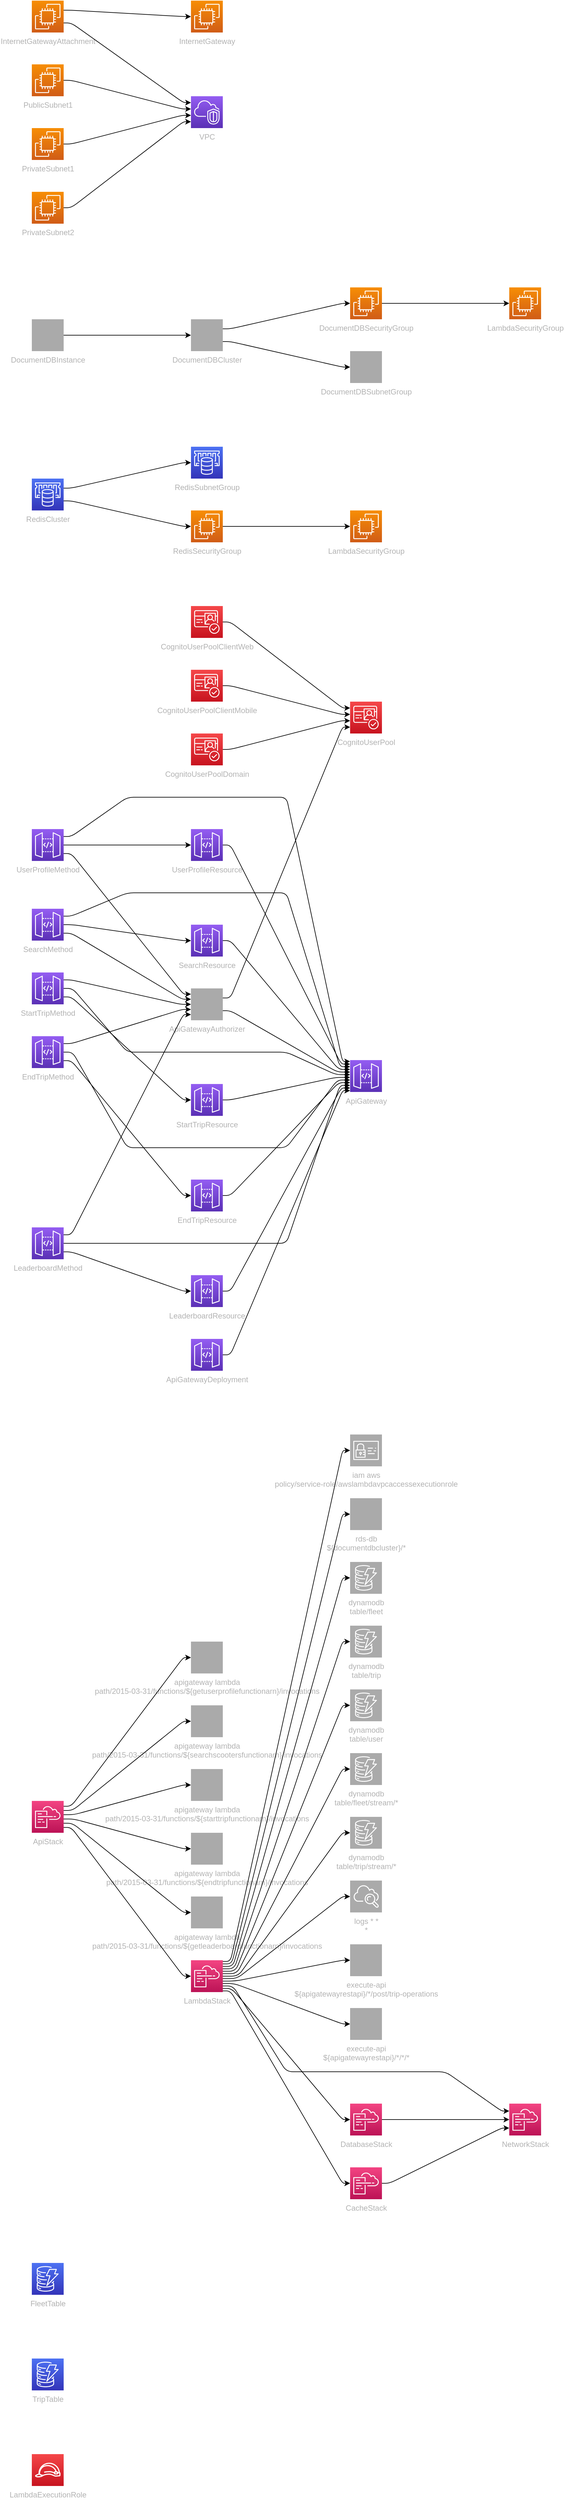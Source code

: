 <mxfile version="13.1.3" pages="2">
            <diagram id="diagramid" name="Diagram">
              <mxGraphModel><root><mxCell id="0"/><mxCell id="1" parent="0"/><mxCell id="2" value="VPC" style="outlineConnect=0;fontColor=#B3B3B3;gradientColor=#945DF2;gradientDirection=north;fillColor=#5A30B5;strokeColor=#ffffff;dashed=0;verticalLabelPosition=bottom;verticalAlign=top;align=center;html=1;fontSize=12;fontStyle=0;aspect=fixed;shape=mxgraph.aws4.resourceIcon;resIcon=mxgraph.aws4.vpc;" vertex="1" parent="1"><mxGeometry x="250" y="150" width="50" height="50" as="geometry"/></mxCell><mxCell id="3" value="InternetGateway" style="outlineConnect=0;fontColor=#B3B3B3;gradientColor=#F78E04;gradientDirection=north;fillColor=#D05C17;strokeColor=#ffffff;dashed=0;verticalLabelPosition=bottom;verticalAlign=top;align=center;html=1;fontSize=12;fontStyle=0;aspect=fixed;shape=mxgraph.aws4.resourceIcon;resIcon=mxgraph.aws4.ec2;" vertex="1" parent="1"><mxGeometry x="250" width="50" height="50" as="geometry"/></mxCell><mxCell id="4" value="InternetGatewayAttachment" style="outlineConnect=0;fontColor=#B3B3B3;gradientColor=#F78E04;gradientDirection=north;fillColor=#D05C17;strokeColor=#ffffff;dashed=0;verticalLabelPosition=bottom;verticalAlign=top;align=center;html=1;fontSize=12;fontStyle=0;aspect=fixed;shape=mxgraph.aws4.resourceIcon;resIcon=mxgraph.aws4.ec2;" vertex="1" parent="1"><mxGeometry width="50" height="50" as="geometry"/></mxCell><mxCell id="5" value="PublicSubnet1" style="outlineConnect=0;fontColor=#B3B3B3;gradientColor=#F78E04;gradientDirection=north;fillColor=#D05C17;strokeColor=#ffffff;dashed=0;verticalLabelPosition=bottom;verticalAlign=top;align=center;html=1;fontSize=12;fontStyle=0;aspect=fixed;shape=mxgraph.aws4.resourceIcon;resIcon=mxgraph.aws4.ec2;" vertex="1" parent="1"><mxGeometry y="100" width="50" height="50" as="geometry"/></mxCell><mxCell id="6" value="PrivateSubnet1" style="outlineConnect=0;fontColor=#B3B3B3;gradientColor=#F78E04;gradientDirection=north;fillColor=#D05C17;strokeColor=#ffffff;dashed=0;verticalLabelPosition=bottom;verticalAlign=top;align=center;html=1;fontSize=12;fontStyle=0;aspect=fixed;shape=mxgraph.aws4.resourceIcon;resIcon=mxgraph.aws4.ec2;" vertex="1" parent="1"><mxGeometry y="200" width="50" height="50" as="geometry"/></mxCell><mxCell id="7" value="PrivateSubnet2" style="outlineConnect=0;fontColor=#B3B3B3;gradientColor=#F78E04;gradientDirection=north;fillColor=#D05C17;strokeColor=#ffffff;dashed=0;verticalLabelPosition=bottom;verticalAlign=top;align=center;html=1;fontSize=12;fontStyle=0;aspect=fixed;shape=mxgraph.aws4.resourceIcon;resIcon=mxgraph.aws4.ec2;" vertex="1" parent="1"><mxGeometry y="300" width="50" height="50" as="geometry"/></mxCell><mxCell id="InternetGateway|InternetGatewayAttachment" value="" style="edgeStyle=orthogonalEdgeStyle;rounded=1;orthogonalLoop=1;jettySize=auto;html=1;labelBackgroundColor=none;fontColor=#EA6B66;noEdgeStyle=1;orthogonal=1;" edge="1" parent="1" source="4" target="3"><mxGeometry relative="1" as="geometry"><Array as="points"><mxPoint x="62" y="15"/><mxPoint x="238" y="25"/></Array></mxGeometry></mxCell><mxCell id="VPC|InternetGatewayAttachment" value="" style="edgeStyle=orthogonalEdgeStyle;rounded=1;orthogonalLoop=1;jettySize=auto;html=1;labelBackgroundColor=none;fontColor=#EA6B66;noEdgeStyle=1;orthogonal=1;" edge="1" parent="1" source="4" target="2"><mxGeometry relative="1" as="geometry"><Array as="points"><mxPoint x="62" y="35"/><mxPoint x="238" y="160"/></Array></mxGeometry></mxCell><mxCell id="VPC|PublicSubnet1" value="" style="edgeStyle=orthogonalEdgeStyle;rounded=1;orthogonalLoop=1;jettySize=auto;html=1;labelBackgroundColor=none;fontColor=#EA6B66;noEdgeStyle=1;orthogonal=1;" edge="1" parent="1" source="5" target="2"><mxGeometry relative="1" as="geometry"><Array as="points"><mxPoint x="62" y="125"/><mxPoint x="236" y="170"/></Array></mxGeometry></mxCell><mxCell id="VPC|PrivateSubnet1" value="" style="edgeStyle=orthogonalEdgeStyle;rounded=1;orthogonalLoop=1;jettySize=auto;html=1;labelBackgroundColor=none;fontColor=#EA6B66;noEdgeStyle=1;orthogonal=1;" edge="1" parent="1" source="6" target="2"><mxGeometry relative="1" as="geometry"><Array as="points"><mxPoint x="62" y="225"/><mxPoint x="236" y="180"/></Array></mxGeometry></mxCell><mxCell id="VPC|PrivateSubnet2" value="" style="edgeStyle=orthogonalEdgeStyle;rounded=1;orthogonalLoop=1;jettySize=auto;html=1;labelBackgroundColor=none;fontColor=#EA6B66;noEdgeStyle=1;orthogonal=1;" edge="1" parent="1" source="7" target="2"><mxGeometry relative="1" as="geometry"><Array as="points"><mxPoint x="62" y="325"/><mxPoint x="238" y="190"/></Array></mxGeometry></mxCell><mxCell id="8" value="NetworkStack" style="outlineConnect=0;fontColor=#B3B3B3;gradientColor=#F34482;gradientDirection=north;fillColor=#BC1356;strokeColor=#ffffff;dashed=0;verticalLabelPosition=bottom;verticalAlign=top;align=center;html=1;fontSize=12;fontStyle=0;aspect=fixed;shape=mxgraph.aws4.resourceIcon;resIcon=mxgraph.aws4.cloudformation;" vertex="1" parent="1"><mxGeometry x="750" y="3300" width="50" height="50" as="geometry"/></mxCell><mxCell id="9" value="FleetTable" style="outlineConnect=0;fontColor=#B3B3B3;gradientColor=#4D72F3;gradientDirection=north;fillColor=#3334B9;strokeColor=#ffffff;dashed=0;verticalLabelPosition=bottom;verticalAlign=top;align=center;html=1;fontSize=12;fontStyle=0;aspect=fixed;shape=mxgraph.aws4.resourceIcon;resIcon=mxgraph.aws4.dynamodb;" vertex="1" parent="1"><mxGeometry y="3550" width="50" height="50" as="geometry"/></mxCell><mxCell id="10" value="TripTable" style="outlineConnect=0;fontColor=#B3B3B3;gradientColor=#4D72F3;gradientDirection=north;fillColor=#3334B9;strokeColor=#ffffff;dashed=0;verticalLabelPosition=bottom;verticalAlign=top;align=center;html=1;fontSize=12;fontStyle=0;aspect=fixed;shape=mxgraph.aws4.resourceIcon;resIcon=mxgraph.aws4.dynamodb;" vertex="1" parent="1"><mxGeometry y="3700" width="50" height="50" as="geometry"/></mxCell><mxCell id="11" value="DocumentDBCluster" style="outlineConnect=0;fontColor=#B3B3B3;gradientColor=#aaaaaa;gradientDirection=north;fillColor=#aaaaaa;strokeColor=#ffffff;dashed=0;verticalLabelPosition=bottom;verticalAlign=top;align=center;html=1;fontSize=12;fontStyle=0;aspect=fixed;shape=mxgraph.aws4.resourceIcon;resIcon=mxgraph.aws4.docdb;" vertex="1" parent="1"><mxGeometry x="250" y="500" width="50" height="50" as="geometry"/></mxCell><mxCell id="12" value="DocumentDBInstance" style="outlineConnect=0;fontColor=#B3B3B3;gradientColor=#aaaaaa;gradientDirection=north;fillColor=#aaaaaa;strokeColor=#ffffff;dashed=0;verticalLabelPosition=bottom;verticalAlign=top;align=center;html=1;fontSize=12;fontStyle=0;aspect=fixed;shape=mxgraph.aws4.resourceIcon;resIcon=mxgraph.aws4.docdb;" vertex="1" parent="1"><mxGeometry y="500" width="50" height="50" as="geometry"/></mxCell><mxCell id="13" value="DocumentDBSubnetGroup" style="outlineConnect=0;fontColor=#B3B3B3;gradientColor=#aaaaaa;gradientDirection=north;fillColor=#aaaaaa;strokeColor=#ffffff;dashed=0;verticalLabelPosition=bottom;verticalAlign=top;align=center;html=1;fontSize=12;fontStyle=0;aspect=fixed;shape=mxgraph.aws4.resourceIcon;resIcon=mxgraph.aws4.docdb;" vertex="1" parent="1"><mxGeometry x="500" y="550" width="50" height="50" as="geometry"/></mxCell><mxCell id="14" value="DocumentDBSecurityGroup" style="outlineConnect=0;fontColor=#B3B3B3;gradientColor=#F78E04;gradientDirection=north;fillColor=#D05C17;strokeColor=#ffffff;dashed=0;verticalLabelPosition=bottom;verticalAlign=top;align=center;html=1;fontSize=12;fontStyle=0;aspect=fixed;shape=mxgraph.aws4.resourceIcon;resIcon=mxgraph.aws4.ec2;" vertex="1" parent="1"><mxGeometry x="500" y="450" width="50" height="50" as="geometry"/></mxCell><mxCell id="15" value="LambdaSecurityGroup" style="outlineConnect=0;fontColor=#B3B3B3;gradientColor=#F78E04;gradientDirection=north;fillColor=#D05C17;strokeColor=#ffffff;dashed=0;verticalLabelPosition=bottom;verticalAlign=top;align=center;html=1;fontSize=12;fontStyle=0;aspect=fixed;shape=mxgraph.aws4.resourceIcon;resIcon=mxgraph.aws4.ec2;" vertex="1" parent="1"><mxGeometry x="750" y="450" width="50" height="50" as="geometry"/></mxCell><mxCell id="DocumentDBSecurityGroup|DocumentDBCluster" value="" style="edgeStyle=orthogonalEdgeStyle;rounded=1;orthogonalLoop=1;jettySize=auto;html=1;labelBackgroundColor=none;fontColor=#EA6B66;noEdgeStyle=1;orthogonal=1;" edge="1" parent="1" source="11" target="14"><mxGeometry relative="1" as="geometry"><Array as="points"><mxPoint x="312" y="515"/><mxPoint x="488" y="475"/></Array></mxGeometry></mxCell><mxCell id="DocumentDBSubnetGroup|DocumentDBCluster" value="" style="edgeStyle=orthogonalEdgeStyle;rounded=1;orthogonalLoop=1;jettySize=auto;html=1;labelBackgroundColor=none;fontColor=#EA6B66;noEdgeStyle=1;orthogonal=1;" edge="1" parent="1" source="11" target="13"><mxGeometry relative="1" as="geometry"><Array as="points"><mxPoint x="312" y="535"/><mxPoint x="488" y="575"/></Array></mxGeometry></mxCell><mxCell id="DocumentDBCluster|DocumentDBInstance" value="" style="edgeStyle=orthogonalEdgeStyle;rounded=1;orthogonalLoop=1;jettySize=auto;html=1;labelBackgroundColor=none;fontColor=#EA6B66;noEdgeStyle=1;orthogonal=1;" edge="1" parent="1" source="12" target="11"><mxGeometry relative="1" as="geometry"><Array as="points"><mxPoint x="62" y="525"/><mxPoint x="238" y="525"/></Array></mxGeometry></mxCell><mxCell id="LambdaSecurityGroup|DocumentDBSecurityGroup" value="" style="edgeStyle=orthogonalEdgeStyle;rounded=1;orthogonalLoop=1;jettySize=auto;html=1;labelBackgroundColor=none;fontColor=#EA6B66;noEdgeStyle=1;orthogonal=1;" edge="1" parent="1" source="14" target="15"><mxGeometry relative="1" as="geometry"><Array as="points"><mxPoint x="562" y="475"/><mxPoint x="738" y="475"/></Array></mxGeometry></mxCell><mxCell id="16" value="DatabaseStack" style="outlineConnect=0;fontColor=#B3B3B3;gradientColor=#F34482;gradientDirection=north;fillColor=#BC1356;strokeColor=#ffffff;dashed=0;verticalLabelPosition=bottom;verticalAlign=top;align=center;html=1;fontSize=12;fontStyle=0;aspect=fixed;shape=mxgraph.aws4.resourceIcon;resIcon=mxgraph.aws4.cloudformation;" vertex="1" parent="1"><mxGeometry x="500" y="3300" width="50" height="50" as="geometry"/></mxCell><mxCell id="17" value="RedisSubnetGroup" style="outlineConnect=0;fontColor=#B3B3B3;gradientColor=#4D72F3;gradientDirection=north;fillColor=#3334B9;strokeColor=#ffffff;dashed=0;verticalLabelPosition=bottom;verticalAlign=top;align=center;html=1;fontSize=12;fontStyle=0;aspect=fixed;shape=mxgraph.aws4.resourceIcon;resIcon=mxgraph.aws4.elasticache;" vertex="1" parent="1"><mxGeometry x="250" y="700" width="50" height="50" as="geometry"/></mxCell><mxCell id="18" value="RedisSecurityGroup" style="outlineConnect=0;fontColor=#B3B3B3;gradientColor=#F78E04;gradientDirection=north;fillColor=#D05C17;strokeColor=#ffffff;dashed=0;verticalLabelPosition=bottom;verticalAlign=top;align=center;html=1;fontSize=12;fontStyle=0;aspect=fixed;shape=mxgraph.aws4.resourceIcon;resIcon=mxgraph.aws4.ec2;" vertex="1" parent="1"><mxGeometry x="250" y="800" width="50" height="50" as="geometry"/></mxCell><mxCell id="19" value="RedisCluster" style="outlineConnect=0;fontColor=#B3B3B3;gradientColor=#4D72F3;gradientDirection=north;fillColor=#3334B9;strokeColor=#ffffff;dashed=0;verticalLabelPosition=bottom;verticalAlign=top;align=center;html=1;fontSize=12;fontStyle=0;aspect=fixed;shape=mxgraph.aws4.resourceIcon;resIcon=mxgraph.aws4.elasticache;" vertex="1" parent="1"><mxGeometry y="750" width="50" height="50" as="geometry"/></mxCell><mxCell id="20" value="LambdaSecurityGroup" style="outlineConnect=0;fontColor=#B3B3B3;gradientColor=#F78E04;gradientDirection=north;fillColor=#D05C17;strokeColor=#ffffff;dashed=0;verticalLabelPosition=bottom;verticalAlign=top;align=center;html=1;fontSize=12;fontStyle=0;aspect=fixed;shape=mxgraph.aws4.resourceIcon;resIcon=mxgraph.aws4.ec2;" vertex="1" parent="1"><mxGeometry x="500" y="800" width="50" height="50" as="geometry"/></mxCell><mxCell id="LambdaSecurityGroup|RedisSecurityGroup" value="" style="edgeStyle=orthogonalEdgeStyle;rounded=1;orthogonalLoop=1;jettySize=auto;html=1;labelBackgroundColor=none;fontColor=#EA6B66;noEdgeStyle=1;orthogonal=1;" edge="1" parent="1" source="18" target="20"><mxGeometry relative="1" as="geometry"><Array as="points"><mxPoint x="312" y="825"/><mxPoint x="488" y="825"/></Array></mxGeometry></mxCell><mxCell id="RedisSubnetGroup|RedisCluster" value="" style="edgeStyle=orthogonalEdgeStyle;rounded=1;orthogonalLoop=1;jettySize=auto;html=1;labelBackgroundColor=none;fontColor=#EA6B66;noEdgeStyle=1;orthogonal=1;" edge="1" parent="1" source="19" target="17"><mxGeometry relative="1" as="geometry"><Array as="points"><mxPoint x="62" y="765"/><mxPoint x="238" y="725"/></Array></mxGeometry></mxCell><mxCell id="RedisSecurityGroup|RedisCluster" value="" style="edgeStyle=orthogonalEdgeStyle;rounded=1;orthogonalLoop=1;jettySize=auto;html=1;labelBackgroundColor=none;fontColor=#EA6B66;noEdgeStyle=1;orthogonal=1;" edge="1" parent="1" source="19" target="18"><mxGeometry relative="1" as="geometry"><Array as="points"><mxPoint x="62" y="785"/><mxPoint x="238" y="825"/></Array></mxGeometry></mxCell><mxCell id="21" value="CacheStack" style="outlineConnect=0;fontColor=#B3B3B3;gradientColor=#F34482;gradientDirection=north;fillColor=#BC1356;strokeColor=#ffffff;dashed=0;verticalLabelPosition=bottom;verticalAlign=top;align=center;html=1;fontSize=12;fontStyle=0;aspect=fixed;shape=mxgraph.aws4.resourceIcon;resIcon=mxgraph.aws4.cloudformation;" vertex="1" parent="1"><mxGeometry x="500" y="3400" width="50" height="50" as="geometry"/></mxCell><mxCell id="22" value="LambdaExecutionRole" style="outlineConnect=0;fontColor=#B3B3B3;gradientColor=#F54749;gradientDirection=north;fillColor=#C7131F;strokeColor=#ffffff;dashed=0;verticalLabelPosition=bottom;verticalAlign=top;align=center;html=1;fontSize=12;fontStyle=0;aspect=fixed;shape=mxgraph.aws4.resourceIcon;resIcon=mxgraph.aws4.role;" vertex="1" parent="1"><mxGeometry y="3850" width="50" height="50" as="geometry"/></mxCell><mxCell id="23" value="LambdaStack" style="outlineConnect=0;fontColor=#B3B3B3;gradientColor=#F34482;gradientDirection=north;fillColor=#BC1356;strokeColor=#ffffff;dashed=0;verticalLabelPosition=bottom;verticalAlign=top;align=center;html=1;fontSize=12;fontStyle=0;aspect=fixed;shape=mxgraph.aws4.resourceIcon;resIcon=mxgraph.aws4.cloudformation;" vertex="1" parent="1"><mxGeometry x="250" y="3075" width="50" height="50" as="geometry"/></mxCell><mxCell id="24" value="CognitoUserPool" style="outlineConnect=0;fontColor=#B3B3B3;gradientColor=#F54749;gradientDirection=north;fillColor=#C7131F;strokeColor=#ffffff;dashed=0;verticalLabelPosition=bottom;verticalAlign=top;align=center;html=1;fontSize=12;fontStyle=0;aspect=fixed;shape=mxgraph.aws4.resourceIcon;resIcon=mxgraph.aws4.cognito;" vertex="1" parent="1"><mxGeometry x="500" y="1100" width="50" height="50" as="geometry"/></mxCell><mxCell id="25" value="CognitoUserPoolClientWeb" style="outlineConnect=0;fontColor=#B3B3B3;gradientColor=#F54749;gradientDirection=north;fillColor=#C7131F;strokeColor=#ffffff;dashed=0;verticalLabelPosition=bottom;verticalAlign=top;align=center;html=1;fontSize=12;fontStyle=0;aspect=fixed;shape=mxgraph.aws4.resourceIcon;resIcon=mxgraph.aws4.cognito;" vertex="1" parent="1"><mxGeometry x="250" y="950" width="50" height="50" as="geometry"/></mxCell><mxCell id="26" value="CognitoUserPoolClientMobile" style="outlineConnect=0;fontColor=#B3B3B3;gradientColor=#F54749;gradientDirection=north;fillColor=#C7131F;strokeColor=#ffffff;dashed=0;verticalLabelPosition=bottom;verticalAlign=top;align=center;html=1;fontSize=12;fontStyle=0;aspect=fixed;shape=mxgraph.aws4.resourceIcon;resIcon=mxgraph.aws4.cognito;" vertex="1" parent="1"><mxGeometry x="250" y="1050" width="50" height="50" as="geometry"/></mxCell><mxCell id="27" value="CognitoUserPoolDomain" style="outlineConnect=0;fontColor=#B3B3B3;gradientColor=#F54749;gradientDirection=north;fillColor=#C7131F;strokeColor=#ffffff;dashed=0;verticalLabelPosition=bottom;verticalAlign=top;align=center;html=1;fontSize=12;fontStyle=0;aspect=fixed;shape=mxgraph.aws4.resourceIcon;resIcon=mxgraph.aws4.cognito;" vertex="1" parent="1"><mxGeometry x="250" y="1150" width="50" height="50" as="geometry"/></mxCell><mxCell id="28" value="ApiGateway" style="outlineConnect=0;fontColor=#B3B3B3;gradientColor=#945DF2;gradientDirection=north;fillColor=#5A30B5;strokeColor=#ffffff;dashed=0;verticalLabelPosition=bottom;verticalAlign=top;align=center;html=1;fontSize=12;fontStyle=0;aspect=fixed;shape=mxgraph.aws4.resourceIcon;resIcon=mxgraph.aws4.api_gateway;" vertex="1" parent="1"><mxGeometry x="500" y="1662.5" width="50" height="50" as="geometry"/></mxCell><mxCell id="29" value="ApiGatewayAuthorizer" style="outlineConnect=0;fontColor=#B3B3B3;gradientColor=#aaaaaa;gradientDirection=north;fillColor=#aaaaaa;strokeColor=#ffffff;dashed=0;verticalLabelPosition=bottom;verticalAlign=top;align=center;html=1;fontSize=12;fontStyle=0;aspect=fixed;shape=mxgraph.aws4.resourceIcon;resIcon=mxgraph.aws4.apigateway;" vertex="1" parent="1"><mxGeometry x="250" y="1550" width="50" height="50" as="geometry"/></mxCell><mxCell id="30" value="UserProfileResource" style="outlineConnect=0;fontColor=#B3B3B3;gradientColor=#945DF2;gradientDirection=north;fillColor=#5A30B5;strokeColor=#ffffff;dashed=0;verticalLabelPosition=bottom;verticalAlign=top;align=center;html=1;fontSize=12;fontStyle=0;aspect=fixed;shape=mxgraph.aws4.resourceIcon;resIcon=mxgraph.aws4.api_gateway;" vertex="1" parent="1"><mxGeometry x="250" y="1300" width="50" height="50" as="geometry"/></mxCell><mxCell id="31" value="UserProfileMethod" style="outlineConnect=0;fontColor=#B3B3B3;gradientColor=#945DF2;gradientDirection=north;fillColor=#5A30B5;strokeColor=#ffffff;dashed=0;verticalLabelPosition=bottom;verticalAlign=top;align=center;html=1;fontSize=12;fontStyle=0;aspect=fixed;shape=mxgraph.aws4.resourceIcon;resIcon=mxgraph.aws4.api_gateway;" vertex="1" parent="1"><mxGeometry y="1300" width="50" height="50" as="geometry"/></mxCell><mxCell id="32" value="SearchResource" style="outlineConnect=0;fontColor=#B3B3B3;gradientColor=#945DF2;gradientDirection=north;fillColor=#5A30B5;strokeColor=#ffffff;dashed=0;verticalLabelPosition=bottom;verticalAlign=top;align=center;html=1;fontSize=12;fontStyle=0;aspect=fixed;shape=mxgraph.aws4.resourceIcon;resIcon=mxgraph.aws4.api_gateway;" vertex="1" parent="1"><mxGeometry x="250" y="1450" width="50" height="50" as="geometry"/></mxCell><mxCell id="33" value="SearchMethod" style="outlineConnect=0;fontColor=#B3B3B3;gradientColor=#945DF2;gradientDirection=north;fillColor=#5A30B5;strokeColor=#ffffff;dashed=0;verticalLabelPosition=bottom;verticalAlign=top;align=center;html=1;fontSize=12;fontStyle=0;aspect=fixed;shape=mxgraph.aws4.resourceIcon;resIcon=mxgraph.aws4.api_gateway;" vertex="1" parent="1"><mxGeometry y="1425" width="50" height="50" as="geometry"/></mxCell><mxCell id="34" value="StartTripResource" style="outlineConnect=0;fontColor=#B3B3B3;gradientColor=#945DF2;gradientDirection=north;fillColor=#5A30B5;strokeColor=#ffffff;dashed=0;verticalLabelPosition=bottom;verticalAlign=top;align=center;html=1;fontSize=12;fontStyle=0;aspect=fixed;shape=mxgraph.aws4.resourceIcon;resIcon=mxgraph.aws4.api_gateway;" vertex="1" parent="1"><mxGeometry x="250" y="1700" width="50" height="50" as="geometry"/></mxCell><mxCell id="35" value="StartTripMethod" style="outlineConnect=0;fontColor=#B3B3B3;gradientColor=#945DF2;gradientDirection=north;fillColor=#5A30B5;strokeColor=#ffffff;dashed=0;verticalLabelPosition=bottom;verticalAlign=top;align=center;html=1;fontSize=12;fontStyle=0;aspect=fixed;shape=mxgraph.aws4.resourceIcon;resIcon=mxgraph.aws4.api_gateway;" vertex="1" parent="1"><mxGeometry y="1525" width="50" height="50" as="geometry"/></mxCell><mxCell id="36" value="EndTripResource" style="outlineConnect=0;fontColor=#B3B3B3;gradientColor=#945DF2;gradientDirection=north;fillColor=#5A30B5;strokeColor=#ffffff;dashed=0;verticalLabelPosition=bottom;verticalAlign=top;align=center;html=1;fontSize=12;fontStyle=0;aspect=fixed;shape=mxgraph.aws4.resourceIcon;resIcon=mxgraph.aws4.api_gateway;" vertex="1" parent="1"><mxGeometry x="250" y="1850" width="50" height="50" as="geometry"/></mxCell><mxCell id="37" value="EndTripMethod" style="outlineConnect=0;fontColor=#B3B3B3;gradientColor=#945DF2;gradientDirection=north;fillColor=#5A30B5;strokeColor=#ffffff;dashed=0;verticalLabelPosition=bottom;verticalAlign=top;align=center;html=1;fontSize=12;fontStyle=0;aspect=fixed;shape=mxgraph.aws4.resourceIcon;resIcon=mxgraph.aws4.api_gateway;" vertex="1" parent="1"><mxGeometry y="1625" width="50" height="50" as="geometry"/></mxCell><mxCell id="38" value="LeaderboardResource" style="outlineConnect=0;fontColor=#B3B3B3;gradientColor=#945DF2;gradientDirection=north;fillColor=#5A30B5;strokeColor=#ffffff;dashed=0;verticalLabelPosition=bottom;verticalAlign=top;align=center;html=1;fontSize=12;fontStyle=0;aspect=fixed;shape=mxgraph.aws4.resourceIcon;resIcon=mxgraph.aws4.api_gateway;" vertex="1" parent="1"><mxGeometry x="250" y="2000" width="50" height="50" as="geometry"/></mxCell><mxCell id="39" value="LeaderboardMethod" style="outlineConnect=0;fontColor=#B3B3B3;gradientColor=#945DF2;gradientDirection=north;fillColor=#5A30B5;strokeColor=#ffffff;dashed=0;verticalLabelPosition=bottom;verticalAlign=top;align=center;html=1;fontSize=12;fontStyle=0;aspect=fixed;shape=mxgraph.aws4.resourceIcon;resIcon=mxgraph.aws4.api_gateway;" vertex="1" parent="1"><mxGeometry y="1925" width="50" height="50" as="geometry"/></mxCell><mxCell id="40" value="ApiGatewayDeployment" style="outlineConnect=0;fontColor=#B3B3B3;gradientColor=#945DF2;gradientDirection=north;fillColor=#5A30B5;strokeColor=#ffffff;dashed=0;verticalLabelPosition=bottom;verticalAlign=top;align=center;html=1;fontSize=12;fontStyle=0;aspect=fixed;shape=mxgraph.aws4.resourceIcon;resIcon=mxgraph.aws4.api_gateway;" vertex="1" parent="1"><mxGeometry x="250" y="2100" width="50" height="50" as="geometry"/></mxCell><mxCell id="CognitoUserPool|CognitoUserPoolClientWeb" value="" style="edgeStyle=orthogonalEdgeStyle;rounded=1;orthogonalLoop=1;jettySize=auto;html=1;labelBackgroundColor=none;fontColor=#EA6B66;noEdgeStyle=1;orthogonal=1;" edge="1" parent="1" source="25" target="24"><mxGeometry relative="1" as="geometry"><Array as="points"><mxPoint x="312" y="975"/><mxPoint x="488" y="1110"/></Array></mxGeometry></mxCell><mxCell id="CognitoUserPool|CognitoUserPoolClientMobile" value="" style="edgeStyle=orthogonalEdgeStyle;rounded=1;orthogonalLoop=1;jettySize=auto;html=1;labelBackgroundColor=none;fontColor=#EA6B66;noEdgeStyle=1;orthogonal=1;" edge="1" parent="1" source="26" target="24"><mxGeometry relative="1" as="geometry"><Array as="points"><mxPoint x="312" y="1075"/><mxPoint x="486" y="1120"/></Array></mxGeometry></mxCell><mxCell id="CognitoUserPool|CognitoUserPoolDomain" value="" style="edgeStyle=orthogonalEdgeStyle;rounded=1;orthogonalLoop=1;jettySize=auto;html=1;labelBackgroundColor=none;fontColor=#EA6B66;noEdgeStyle=1;orthogonal=1;" edge="1" parent="1" source="27" target="24"><mxGeometry relative="1" as="geometry"><Array as="points"><mxPoint x="312" y="1175"/><mxPoint x="486" y="1130"/></Array></mxGeometry></mxCell><mxCell id="ApiGateway|ApiGatewayAuthorizer" value="" style="edgeStyle=orthogonalEdgeStyle;rounded=1;orthogonalLoop=1;jettySize=auto;html=1;labelBackgroundColor=none;fontColor=#EA6B66;noEdgeStyle=1;orthogonal=1;" edge="1" parent="1" source="29" target="28"><mxGeometry relative="1" as="geometry"><Array as="points"><mxPoint x="312" y="1585"/><mxPoint x="480" y="1681.25"/></Array></mxGeometry></mxCell><mxCell id="CognitoUserPool|ApiGatewayAuthorizer" value="" style="edgeStyle=orthogonalEdgeStyle;rounded=1;orthogonalLoop=1;jettySize=auto;html=1;labelBackgroundColor=none;fontColor=#EA6B66;noEdgeStyle=1;orthogonal=1;" edge="1" parent="1" source="29" target="24"><mxGeometry relative="1" as="geometry"><Array as="points"><mxPoint x="312" y="1565"/><mxPoint x="488" y="1140"/></Array></mxGeometry></mxCell><mxCell id="ApiGateway|UserProfileResource" value="" style="edgeStyle=orthogonalEdgeStyle;rounded=1;orthogonalLoop=1;jettySize=auto;html=1;labelBackgroundColor=none;fontColor=#EA6B66;noEdgeStyle=1;orthogonal=1;" edge="1" parent="1" source="30" target="28"><mxGeometry relative="1" as="geometry"><Array as="points"><mxPoint x="312" y="1325"/><mxPoint x="486" y="1668.75"/></Array></mxGeometry></mxCell><mxCell id="ApiGateway|UserProfileMethod" value="" style="edgeStyle=orthogonalEdgeStyle;rounded=1;orthogonalLoop=1;jettySize=auto;html=1;labelBackgroundColor=none;fontColor=#EA6B66;noEdgeStyle=1;orthogonal=1;" edge="1" parent="1" source="31" target="28"><mxGeometry relative="1" as="geometry"><Array as="points"><mxPoint x="62" y="1311.667"/><mxPoint x="150" y="1250"/><mxPoint x="400" y="1250"/><mxPoint x="488" y="1664.583"/></Array></mxGeometry></mxCell><mxCell id="UserProfileResource|UserProfileMethod" value="" style="edgeStyle=orthogonalEdgeStyle;rounded=1;orthogonalLoop=1;jettySize=auto;html=1;labelBackgroundColor=none;fontColor=#EA6B66;noEdgeStyle=1;orthogonal=1;" edge="1" parent="1" source="31" target="30"><mxGeometry relative="1" as="geometry"><Array as="points"><mxPoint x="64" y="1325"/><mxPoint x="238" y="1325"/></Array></mxGeometry></mxCell><mxCell id="ApiGatewayAuthorizer|UserProfileMethod" value="" style="edgeStyle=orthogonalEdgeStyle;rounded=1;orthogonalLoop=1;jettySize=auto;html=1;labelBackgroundColor=none;fontColor=#EA6B66;noEdgeStyle=1;orthogonal=1;" edge="1" parent="1" source="31" target="29"><mxGeometry relative="1" as="geometry"><Array as="points"><mxPoint x="62" y="1338.333"/><mxPoint x="238" y="1559"/></Array></mxGeometry></mxCell><mxCell id="ApiGateway|SearchResource" value="" style="edgeStyle=orthogonalEdgeStyle;rounded=1;orthogonalLoop=1;jettySize=auto;html=1;labelBackgroundColor=none;fontColor=#EA6B66;noEdgeStyle=1;orthogonal=1;" edge="1" parent="1" source="32" target="28"><mxGeometry relative="1" as="geometry"><Array as="points"><mxPoint x="312" y="1475"/><mxPoint x="482" y="1677.083"/></Array></mxGeometry></mxCell><mxCell id="ApiGateway|SearchMethod" value="" style="edgeStyle=orthogonalEdgeStyle;rounded=1;orthogonalLoop=1;jettySize=auto;html=1;labelBackgroundColor=none;fontColor=#EA6B66;noEdgeStyle=1;orthogonal=1;" edge="1" parent="1" source="33" target="28"><mxGeometry relative="1" as="geometry"><Array as="points"><mxPoint x="62" y="1436.667"/><mxPoint x="150" y="1400"/><mxPoint x="400" y="1400"/><mxPoint x="484" y="1672.917"/></Array></mxGeometry></mxCell><mxCell id="SearchResource|SearchMethod" value="" style="edgeStyle=orthogonalEdgeStyle;rounded=1;orthogonalLoop=1;jettySize=auto;html=1;labelBackgroundColor=none;fontColor=#EA6B66;noEdgeStyle=1;orthogonal=1;" edge="1" parent="1" source="33" target="32"><mxGeometry relative="1" as="geometry"><Array as="points"><mxPoint x="64" y="1450"/><mxPoint x="238" y="1475"/></Array></mxGeometry></mxCell><mxCell id="ApiGatewayAuthorizer|SearchMethod" value="" style="edgeStyle=orthogonalEdgeStyle;rounded=1;orthogonalLoop=1;jettySize=auto;html=1;labelBackgroundColor=none;fontColor=#EA6B66;noEdgeStyle=1;orthogonal=1;" edge="1" parent="1" source="33" target="29"><mxGeometry relative="1" as="geometry"><Array as="points"><mxPoint x="62" y="1463.333"/><mxPoint x="236" y="1567"/></Array></mxGeometry></mxCell><mxCell id="ApiGateway|StartTripResource" value="" style="edgeStyle=orthogonalEdgeStyle;rounded=1;orthogonalLoop=1;jettySize=auto;html=1;labelBackgroundColor=none;fontColor=#EA6B66;noEdgeStyle=1;orthogonal=1;" edge="1" parent="1" source="34" target="28"><mxGeometry relative="1" as="geometry"><Array as="points"><mxPoint x="312" y="1725"/><mxPoint x="478" y="1689.583"/></Array></mxGeometry></mxCell><mxCell id="ApiGateway|StartTripMethod" value="" style="edgeStyle=orthogonalEdgeStyle;rounded=1;orthogonalLoop=1;jettySize=auto;html=1;labelBackgroundColor=none;fontColor=#EA6B66;noEdgeStyle=1;orthogonal=1;" edge="1" parent="1" source="35" target="28"><mxGeometry relative="1" as="geometry"><Array as="points"><mxPoint x="64" y="1550"/><mxPoint x="150" y="1650"/><mxPoint x="400" y="1650"/><mxPoint x="478" y="1685.417"/></Array></mxGeometry></mxCell><mxCell id="StartTripResource|StartTripMethod" value="" style="edgeStyle=orthogonalEdgeStyle;rounded=1;orthogonalLoop=1;jettySize=auto;html=1;labelBackgroundColor=none;fontColor=#EA6B66;noEdgeStyle=1;orthogonal=1;" edge="1" parent="1" source="35" target="34"><mxGeometry relative="1" as="geometry"><Array as="points"><mxPoint x="62" y="1563.333"/><mxPoint x="238" y="1725"/></Array></mxGeometry></mxCell><mxCell id="ApiGatewayAuthorizer|StartTripMethod" value="" style="edgeStyle=orthogonalEdgeStyle;rounded=1;orthogonalLoop=1;jettySize=auto;html=1;labelBackgroundColor=none;fontColor=#EA6B66;noEdgeStyle=1;orthogonal=1;" edge="1" parent="1" source="35" target="29"><mxGeometry relative="1" as="geometry"><Array as="points"><mxPoint x="62" y="1536.667"/><mxPoint x="234" y="1575"/></Array></mxGeometry></mxCell><mxCell id="ApiGateway|EndTripResource" value="" style="edgeStyle=orthogonalEdgeStyle;rounded=1;orthogonalLoop=1;jettySize=auto;html=1;labelBackgroundColor=none;fontColor=#EA6B66;noEdgeStyle=1;orthogonal=1;" edge="1" parent="1" source="36" target="28"><mxGeometry relative="1" as="geometry"><Array as="points"><mxPoint x="312" y="1875"/><mxPoint x="482" y="1697.917"/></Array></mxGeometry></mxCell><mxCell id="ApiGateway|EndTripMethod" value="" style="edgeStyle=orthogonalEdgeStyle;rounded=1;orthogonalLoop=1;jettySize=auto;html=1;labelBackgroundColor=none;fontColor=#EA6B66;noEdgeStyle=1;orthogonal=1;" edge="1" parent="1" source="37" target="28"><mxGeometry relative="1" as="geometry"><Array as="points"><mxPoint x="64" y="1650"/><mxPoint x="150" y="1800"/><mxPoint x="400" y="1800"/><mxPoint x="480" y="1693.75"/></Array></mxGeometry></mxCell><mxCell id="EndTripResource|EndTripMethod" value="" style="edgeStyle=orthogonalEdgeStyle;rounded=1;orthogonalLoop=1;jettySize=auto;html=1;labelBackgroundColor=none;fontColor=#EA6B66;noEdgeStyle=1;orthogonal=1;" edge="1" parent="1" source="37" target="36"><mxGeometry relative="1" as="geometry"><Array as="points"><mxPoint x="62" y="1663.333"/><mxPoint x="238" y="1875"/></Array></mxGeometry></mxCell><mxCell id="ApiGatewayAuthorizer|EndTripMethod" value="" style="edgeStyle=orthogonalEdgeStyle;rounded=1;orthogonalLoop=1;jettySize=auto;html=1;labelBackgroundColor=none;fontColor=#EA6B66;noEdgeStyle=1;orthogonal=1;" edge="1" parent="1" source="37" target="29"><mxGeometry relative="1" as="geometry"><Array as="points"><mxPoint x="62" y="1636.667"/><mxPoint x="236" y="1583"/></Array></mxGeometry></mxCell><mxCell id="ApiGateway|LeaderboardResource" value="" style="edgeStyle=orthogonalEdgeStyle;rounded=1;orthogonalLoop=1;jettySize=auto;html=1;labelBackgroundColor=none;fontColor=#EA6B66;noEdgeStyle=1;orthogonal=1;" edge="1" parent="1" source="38" target="28"><mxGeometry relative="1" as="geometry"><Array as="points"><mxPoint x="312" y="2025"/><mxPoint x="486" y="1706.25"/></Array></mxGeometry></mxCell><mxCell id="ApiGateway|LeaderboardMethod" value="" style="edgeStyle=orthogonalEdgeStyle;rounded=1;orthogonalLoop=1;jettySize=auto;html=1;labelBackgroundColor=none;fontColor=#EA6B66;noEdgeStyle=1;orthogonal=1;" edge="1" parent="1" source="39" target="28"><mxGeometry relative="1" as="geometry"><Array as="points"><mxPoint x="64" y="1950"/><mxPoint x="150" y="1950"/><mxPoint x="400" y="1950"/><mxPoint x="484" y="1702.083"/></Array></mxGeometry></mxCell><mxCell id="LeaderboardResource|LeaderboardMethod" value="" style="edgeStyle=orthogonalEdgeStyle;rounded=1;orthogonalLoop=1;jettySize=auto;html=1;labelBackgroundColor=none;fontColor=#EA6B66;noEdgeStyle=1;orthogonal=1;" edge="1" parent="1" source="39" target="38"><mxGeometry relative="1" as="geometry"><Array as="points"><mxPoint x="62" y="1963.333"/><mxPoint x="238" y="2025"/></Array></mxGeometry></mxCell><mxCell id="ApiGatewayAuthorizer|LeaderboardMethod" value="" style="edgeStyle=orthogonalEdgeStyle;rounded=1;orthogonalLoop=1;jettySize=auto;html=1;labelBackgroundColor=none;fontColor=#EA6B66;noEdgeStyle=1;orthogonal=1;" edge="1" parent="1" source="39" target="29"><mxGeometry relative="1" as="geometry"><Array as="points"><mxPoint x="62" y="1936.667"/><mxPoint x="238" y="1591"/></Array></mxGeometry></mxCell><mxCell id="ApiGateway|ApiGatewayDeployment" value="" style="edgeStyle=orthogonalEdgeStyle;rounded=1;orthogonalLoop=1;jettySize=auto;html=1;labelBackgroundColor=none;fontColor=#EA6B66;noEdgeStyle=1;orthogonal=1;" edge="1" parent="1" source="40" target="28"><mxGeometry relative="1" as="geometry"><Array as="points"><mxPoint x="312" y="2125"/><mxPoint x="488" y="1710.417"/></Array></mxGeometry></mxCell><mxCell id="41" value="ApiStack" style="outlineConnect=0;fontColor=#B3B3B3;gradientColor=#F34482;gradientDirection=north;fillColor=#BC1356;strokeColor=#ffffff;dashed=0;verticalLabelPosition=bottom;verticalAlign=top;align=center;html=1;fontSize=12;fontStyle=0;aspect=fixed;shape=mxgraph.aws4.resourceIcon;resIcon=mxgraph.aws4.cloudformation;" vertex="1" parent="1"><mxGeometry y="2825" width="50" height="50" as="geometry"/></mxCell><mxCell id="42" value="iam  aws&#xA;policy/service-role/awslambdavpcaccessexecutionrole" style="outlineConnect=0;fontColor=#B3B3B3;gradientColor=#aaaaaa;gradientDirection=north;fillColor=#aaaaaa;strokeColor=#ffffff;dashed=0;verticalLabelPosition=bottom;verticalAlign=top;align=center;html=1;fontSize=12;fontStyle=0;aspect=fixed;shape=mxgraph.aws4.resourceIcon;resIcon=mxgraph.aws4.identity_and_access_management;" vertex="1" parent="1"><mxGeometry x="500" y="2250" width="50" height="50" as="geometry"/></mxCell><mxCell id="43" value="rds-db  &#xA;${documentdbcluster}/*" style="outlineConnect=0;fontColor=#B3B3B3;gradientColor=#aaaaaa;gradientDirection=north;fillColor=#aaaaaa;strokeColor=#ffffff;dashed=0;verticalLabelPosition=bottom;verticalAlign=top;align=center;html=1;fontSize=12;fontStyle=0;aspect=fixed;shape=mxgraph.aws4.resourceIcon;resIcon=mxgraph.aws4.rds-db;" vertex="1" parent="1"><mxGeometry x="500" y="2350" width="50" height="50" as="geometry"/></mxCell><mxCell id="44" value="dynamodb  &#xA;table/fleet" style="outlineConnect=0;fontColor=#B3B3B3;gradientColor=#aaaaaa;gradientDirection=north;fillColor=#aaaaaa;strokeColor=#ffffff;dashed=0;verticalLabelPosition=bottom;verticalAlign=top;align=center;html=1;fontSize=12;fontStyle=0;aspect=fixed;shape=mxgraph.aws4.resourceIcon;resIcon=mxgraph.aws4.dynamodb;" vertex="1" parent="1"><mxGeometry x="500" y="2450" width="50" height="50" as="geometry"/></mxCell><mxCell id="45" value="dynamodb  &#xA;table/trip" style="outlineConnect=0;fontColor=#B3B3B3;gradientColor=#aaaaaa;gradientDirection=north;fillColor=#aaaaaa;strokeColor=#ffffff;dashed=0;verticalLabelPosition=bottom;verticalAlign=top;align=center;html=1;fontSize=12;fontStyle=0;aspect=fixed;shape=mxgraph.aws4.resourceIcon;resIcon=mxgraph.aws4.dynamodb;" vertex="1" parent="1"><mxGeometry x="500" y="2550" width="50" height="50" as="geometry"/></mxCell><mxCell id="46" value="dynamodb  &#xA;table/user" style="outlineConnect=0;fontColor=#B3B3B3;gradientColor=#aaaaaa;gradientDirection=north;fillColor=#aaaaaa;strokeColor=#ffffff;dashed=0;verticalLabelPosition=bottom;verticalAlign=top;align=center;html=1;fontSize=12;fontStyle=0;aspect=fixed;shape=mxgraph.aws4.resourceIcon;resIcon=mxgraph.aws4.dynamodb;" vertex="1" parent="1"><mxGeometry x="500" y="2650" width="50" height="50" as="geometry"/></mxCell><mxCell id="47" value="dynamodb  &#xA;table/fleet/stream/*" style="outlineConnect=0;fontColor=#B3B3B3;gradientColor=#aaaaaa;gradientDirection=north;fillColor=#aaaaaa;strokeColor=#ffffff;dashed=0;verticalLabelPosition=bottom;verticalAlign=top;align=center;html=1;fontSize=12;fontStyle=0;aspect=fixed;shape=mxgraph.aws4.resourceIcon;resIcon=mxgraph.aws4.dynamodb;" vertex="1" parent="1"><mxGeometry x="500" y="2750" width="50" height="50" as="geometry"/></mxCell><mxCell id="48" value="dynamodb  &#xA;table/trip/stream/*" style="outlineConnect=0;fontColor=#B3B3B3;gradientColor=#aaaaaa;gradientDirection=north;fillColor=#aaaaaa;strokeColor=#ffffff;dashed=0;verticalLabelPosition=bottom;verticalAlign=top;align=center;html=1;fontSize=12;fontStyle=0;aspect=fixed;shape=mxgraph.aws4.resourceIcon;resIcon=mxgraph.aws4.dynamodb;" vertex="1" parent="1"><mxGeometry x="500" y="2850" width="50" height="50" as="geometry"/></mxCell><mxCell id="49" value="logs * *&#xA;*" style="outlineConnect=0;fontColor=#B3B3B3;gradientColor=#aaaaaa;gradientDirection=north;fillColor=#aaaaaa;strokeColor=#ffffff;dashed=0;verticalLabelPosition=bottom;verticalAlign=top;align=center;html=1;fontSize=12;fontStyle=0;aspect=fixed;shape=mxgraph.aws4.resourceIcon;resIcon=mxgraph.aws4.cloudwatch;" vertex="1" parent="1"><mxGeometry x="500" y="2950" width="50" height="50" as="geometry"/></mxCell><mxCell id="50" value="execute-api  &#xA;${apigatewayrestapi}/*/post/trip-operations" style="outlineConnect=0;fontColor=#B3B3B3;gradientColor=#aaaaaa;gradientDirection=north;fillColor=#aaaaaa;strokeColor=#ffffff;dashed=0;verticalLabelPosition=bottom;verticalAlign=top;align=center;html=1;fontSize=12;fontStyle=0;aspect=fixed;shape=mxgraph.aws4.resourceIcon;resIcon=mxgraph.aws4.execute-api;" vertex="1" parent="1"><mxGeometry x="500" y="3050" width="50" height="50" as="geometry"/></mxCell><mxCell id="51" value="execute-api  &#xA;${apigatewayrestapi}/*/*/*" style="outlineConnect=0;fontColor=#B3B3B3;gradientColor=#aaaaaa;gradientDirection=north;fillColor=#aaaaaa;strokeColor=#ffffff;dashed=0;verticalLabelPosition=bottom;verticalAlign=top;align=center;html=1;fontSize=12;fontStyle=0;aspect=fixed;shape=mxgraph.aws4.resourceIcon;resIcon=mxgraph.aws4.execute-api;" vertex="1" parent="1"><mxGeometry x="500" y="3150" width="50" height="50" as="geometry"/></mxCell><mxCell id="52" value="apigateway  lambda&#xA;path/2015-03-31/functions/${getuserprofilefunctionarn}/invocations" style="outlineConnect=0;fontColor=#B3B3B3;gradientColor=#aaaaaa;gradientDirection=north;fillColor=#aaaaaa;strokeColor=#ffffff;dashed=0;verticalLabelPosition=bottom;verticalAlign=top;align=center;html=1;fontSize=12;fontStyle=0;aspect=fixed;shape=mxgraph.aws4.resourceIcon;resIcon=mxgraph.aws4.apigateway;" vertex="1" parent="1"><mxGeometry x="250" y="2575" width="50" height="50" as="geometry"/></mxCell><mxCell id="53" value="apigateway  lambda&#xA;path/2015-03-31/functions/${searchscootersfunctionarn}/invocations" style="outlineConnect=0;fontColor=#B3B3B3;gradientColor=#aaaaaa;gradientDirection=north;fillColor=#aaaaaa;strokeColor=#ffffff;dashed=0;verticalLabelPosition=bottom;verticalAlign=top;align=center;html=1;fontSize=12;fontStyle=0;aspect=fixed;shape=mxgraph.aws4.resourceIcon;resIcon=mxgraph.aws4.apigateway;" vertex="1" parent="1"><mxGeometry x="250" y="2675" width="50" height="50" as="geometry"/></mxCell><mxCell id="54" value="apigateway  lambda&#xA;path/2015-03-31/functions/${starttripfunctionarn}/invocations" style="outlineConnect=0;fontColor=#B3B3B3;gradientColor=#aaaaaa;gradientDirection=north;fillColor=#aaaaaa;strokeColor=#ffffff;dashed=0;verticalLabelPosition=bottom;verticalAlign=top;align=center;html=1;fontSize=12;fontStyle=0;aspect=fixed;shape=mxgraph.aws4.resourceIcon;resIcon=mxgraph.aws4.apigateway;" vertex="1" parent="1"><mxGeometry x="250" y="2775" width="50" height="50" as="geometry"/></mxCell><mxCell id="55" value="apigateway  lambda&#xA;path/2015-03-31/functions/${endtripfunctionarn}/invocations" style="outlineConnect=0;fontColor=#B3B3B3;gradientColor=#aaaaaa;gradientDirection=north;fillColor=#aaaaaa;strokeColor=#ffffff;dashed=0;verticalLabelPosition=bottom;verticalAlign=top;align=center;html=1;fontSize=12;fontStyle=0;aspect=fixed;shape=mxgraph.aws4.resourceIcon;resIcon=mxgraph.aws4.apigateway;" vertex="1" parent="1"><mxGeometry x="250" y="2875" width="50" height="50" as="geometry"/></mxCell><mxCell id="56" value="apigateway  lambda&#xA;path/2015-03-31/functions/${getleaderboardfunctionarn}/invocations" style="outlineConnect=0;fontColor=#B3B3B3;gradientColor=#aaaaaa;gradientDirection=north;fillColor=#aaaaaa;strokeColor=#ffffff;dashed=0;verticalLabelPosition=bottom;verticalAlign=top;align=center;html=1;fontSize=12;fontStyle=0;aspect=fixed;shape=mxgraph.aws4.resourceIcon;resIcon=mxgraph.aws4.apigateway;" vertex="1" parent="1"><mxGeometry x="250" y="2975" width="50" height="50" as="geometry"/></mxCell><mxCell id="NetworkStack|DatabaseStack" value="" style="edgeStyle=orthogonalEdgeStyle;rounded=1;orthogonalLoop=1;jettySize=auto;html=1;labelBackgroundColor=none;fontColor=#EA6B66;noEdgeStyle=1;orthogonal=1;" edge="1" parent="1" source="16" target="8"><mxGeometry relative="1" as="geometry"><Array as="points"><mxPoint x="562" y="3325"/><mxPoint x="736" y="3325"/></Array></mxGeometry></mxCell><mxCell id="NetworkStack|CacheStack" value="" style="edgeStyle=orthogonalEdgeStyle;rounded=1;orthogonalLoop=1;jettySize=auto;html=1;labelBackgroundColor=none;fontColor=#EA6B66;noEdgeStyle=1;orthogonal=1;" edge="1" parent="1" source="21" target="8"><mxGeometry relative="1" as="geometry"><Array as="points"><mxPoint x="562" y="3425"/><mxPoint x="738" y="3338.333"/></Array></mxGeometry></mxCell><mxCell id="iam  aws&#xA;policy/service-role/awslambdavpcaccessexecutionrole|LambdaStack" value="" style="edgeStyle=orthogonalEdgeStyle;rounded=1;orthogonalLoop=1;jettySize=auto;html=1;labelBackgroundColor=none;fontColor=#EA6B66;noEdgeStyle=1;orthogonal=1;" edge="1" parent="1" source="23" target="42"><mxGeometry relative="1" as="geometry"><Array as="points"><mxPoint x="312" y="3076.923"/><mxPoint x="488" y="2275"/></Array></mxGeometry></mxCell><mxCell id="rds-db  &#xA;${documentdbcluster}/*|LambdaStack" value="" style="edgeStyle=orthogonalEdgeStyle;rounded=1;orthogonalLoop=1;jettySize=auto;html=1;labelBackgroundColor=none;fontColor=#EA6B66;noEdgeStyle=1;orthogonal=1;" edge="1" parent="1" source="23" target="43"><mxGeometry relative="1" as="geometry"><Array as="points"><mxPoint x="314" y="3080.769"/><mxPoint x="488" y="2375"/></Array></mxGeometry></mxCell><mxCell id="dynamodb  &#xA;table/fleet|LambdaStack" value="" style="edgeStyle=orthogonalEdgeStyle;rounded=1;orthogonalLoop=1;jettySize=auto;html=1;labelBackgroundColor=none;fontColor=#EA6B66;noEdgeStyle=1;orthogonal=1;" edge="1" parent="1" source="23" target="44"><mxGeometry relative="1" as="geometry"><Array as="points"><mxPoint x="316" y="3084.615"/><mxPoint x="488" y="2475"/></Array></mxGeometry></mxCell><mxCell id="dynamodb  &#xA;table/trip|LambdaStack" value="" style="edgeStyle=orthogonalEdgeStyle;rounded=1;orthogonalLoop=1;jettySize=auto;html=1;labelBackgroundColor=none;fontColor=#EA6B66;noEdgeStyle=1;orthogonal=1;" edge="1" parent="1" source="23" target="45"><mxGeometry relative="1" as="geometry"><Array as="points"><mxPoint x="318" y="3088.462"/><mxPoint x="488" y="2575"/></Array></mxGeometry></mxCell><mxCell id="dynamodb  &#xA;table/user|LambdaStack" value="" style="edgeStyle=orthogonalEdgeStyle;rounded=1;orthogonalLoop=1;jettySize=auto;html=1;labelBackgroundColor=none;fontColor=#EA6B66;noEdgeStyle=1;orthogonal=1;" edge="1" parent="1" source="23" target="46"><mxGeometry relative="1" as="geometry"><Array as="points"><mxPoint x="320" y="3092.308"/><mxPoint x="488" y="2675"/></Array></mxGeometry></mxCell><mxCell id="dynamodb  &#xA;table/fleet/stream/*|LambdaStack" value="" style="edgeStyle=orthogonalEdgeStyle;rounded=1;orthogonalLoop=1;jettySize=auto;html=1;labelBackgroundColor=none;fontColor=#EA6B66;noEdgeStyle=1;orthogonal=1;" edge="1" parent="1" source="23" target="47"><mxGeometry relative="1" as="geometry"><Array as="points"><mxPoint x="322" y="3096.154"/><mxPoint x="488" y="2775"/></Array></mxGeometry></mxCell><mxCell id="dynamodb  &#xA;table/trip/stream/*|LambdaStack" value="" style="edgeStyle=orthogonalEdgeStyle;rounded=1;orthogonalLoop=1;jettySize=auto;html=1;labelBackgroundColor=none;fontColor=#EA6B66;noEdgeStyle=1;orthogonal=1;" edge="1" parent="1" source="23" target="48"><mxGeometry relative="1" as="geometry"><Array as="points"><mxPoint x="324" y="3100"/><mxPoint x="488" y="2875"/></Array></mxGeometry></mxCell><mxCell id="logs * *&#xA;*|LambdaStack" value="" style="edgeStyle=orthogonalEdgeStyle;rounded=1;orthogonalLoop=1;jettySize=auto;html=1;labelBackgroundColor=none;fontColor=#EA6B66;noEdgeStyle=1;orthogonal=1;" edge="1" parent="1" source="23" target="49"><mxGeometry relative="1" as="geometry"><Array as="points"><mxPoint x="322" y="3103.846"/><mxPoint x="488" y="2975"/></Array></mxGeometry></mxCell><mxCell id="execute-api  &#xA;${apigatewayrestapi}/*/post/trip-operations|LambdaStack" value="" style="edgeStyle=orthogonalEdgeStyle;rounded=1;orthogonalLoop=1;jettySize=auto;html=1;labelBackgroundColor=none;fontColor=#EA6B66;noEdgeStyle=1;orthogonal=1;" edge="1" parent="1" source="23" target="50"><mxGeometry relative="1" as="geometry"><Array as="points"><mxPoint x="320" y="3107.692"/><mxPoint x="488" y="3075"/></Array></mxGeometry></mxCell><mxCell id="execute-api  &#xA;${apigatewayrestapi}/*/*/*|LambdaStack" value="" style="edgeStyle=orthogonalEdgeStyle;rounded=1;orthogonalLoop=1;jettySize=auto;html=1;labelBackgroundColor=none;fontColor=#EA6B66;noEdgeStyle=1;orthogonal=1;" edge="1" parent="1" source="23" target="51"><mxGeometry relative="1" as="geometry"><Array as="points"><mxPoint x="318" y="3111.538"/><mxPoint x="488" y="3175"/></Array></mxGeometry></mxCell><mxCell id="NetworkStack|LambdaStack" value="" style="edgeStyle=orthogonalEdgeStyle;rounded=1;orthogonalLoop=1;jettySize=auto;html=1;labelBackgroundColor=none;fontColor=#EA6B66;noEdgeStyle=1;orthogonal=1;" edge="1" parent="1" source="23" target="8"><mxGeometry relative="1" as="geometry"><Array as="points"><mxPoint x="316" y="3115.385"/><mxPoint x="400" y="3250"/><mxPoint x="650" y="3250"/><mxPoint x="738" y="3311.667"/></Array></mxGeometry></mxCell><mxCell id="DatabaseStack|LambdaStack" value="" style="edgeStyle=orthogonalEdgeStyle;rounded=1;orthogonalLoop=1;jettySize=auto;html=1;labelBackgroundColor=none;fontColor=#EA6B66;noEdgeStyle=1;orthogonal=1;" edge="1" parent="1" source="23" target="16"><mxGeometry relative="1" as="geometry"><Array as="points"><mxPoint x="314" y="3119.231"/><mxPoint x="488" y="3325"/></Array></mxGeometry></mxCell><mxCell id="CacheStack|LambdaStack" value="" style="edgeStyle=orthogonalEdgeStyle;rounded=1;orthogonalLoop=1;jettySize=auto;html=1;labelBackgroundColor=none;fontColor=#EA6B66;noEdgeStyle=1;orthogonal=1;" edge="1" parent="1" source="23" target="21"><mxGeometry relative="1" as="geometry"><Array as="points"><mxPoint x="312" y="3123.077"/><mxPoint x="488" y="3425"/></Array></mxGeometry></mxCell><mxCell id="apigateway  lambda&#xA;path/2015-03-31/functions/${getuserprofilefunctionarn}/invocations|ApiStack" value="" style="edgeStyle=orthogonalEdgeStyle;rounded=1;orthogonalLoop=1;jettySize=auto;html=1;labelBackgroundColor=none;fontColor=#EA6B66;noEdgeStyle=1;orthogonal=1;" edge="1" parent="1" source="41" target="52"><mxGeometry relative="1" as="geometry"><Array as="points"><mxPoint x="62" y="2833.333"/><mxPoint x="238" y="2600"/></Array></mxGeometry></mxCell><mxCell id="apigateway  lambda&#xA;path/2015-03-31/functions/${searchscootersfunctionarn}/invocations|ApiStack" value="" style="edgeStyle=orthogonalEdgeStyle;rounded=1;orthogonalLoop=1;jettySize=auto;html=1;labelBackgroundColor=none;fontColor=#EA6B66;noEdgeStyle=1;orthogonal=1;" edge="1" parent="1" source="41" target="53"><mxGeometry relative="1" as="geometry"><Array as="points"><mxPoint x="64" y="2840"/><mxPoint x="238" y="2700"/></Array></mxGeometry></mxCell><mxCell id="apigateway  lambda&#xA;path/2015-03-31/functions/${starttripfunctionarn}/invocations|ApiStack" value="" style="edgeStyle=orthogonalEdgeStyle;rounded=1;orthogonalLoop=1;jettySize=auto;html=1;labelBackgroundColor=none;fontColor=#EA6B66;noEdgeStyle=1;orthogonal=1;" edge="1" parent="1" source="41" target="54"><mxGeometry relative="1" as="geometry"><Array as="points"><mxPoint x="66" y="2846.667"/><mxPoint x="238" y="2800"/></Array></mxGeometry></mxCell><mxCell id="apigateway  lambda&#xA;path/2015-03-31/functions/${endtripfunctionarn}/invocations|ApiStack" value="" style="edgeStyle=orthogonalEdgeStyle;rounded=1;orthogonalLoop=1;jettySize=auto;html=1;labelBackgroundColor=none;fontColor=#EA6B66;noEdgeStyle=1;orthogonal=1;" edge="1" parent="1" source="41" target="55"><mxGeometry relative="1" as="geometry"><Array as="points"><mxPoint x="66" y="2853.333"/><mxPoint x="238" y="2900"/></Array></mxGeometry></mxCell><mxCell id="apigateway  lambda&#xA;path/2015-03-31/functions/${getleaderboardfunctionarn}/invocations|ApiStack" value="" style="edgeStyle=orthogonalEdgeStyle;rounded=1;orthogonalLoop=1;jettySize=auto;html=1;labelBackgroundColor=none;fontColor=#EA6B66;noEdgeStyle=1;orthogonal=1;" edge="1" parent="1" source="41" target="56"><mxGeometry relative="1" as="geometry"><Array as="points"><mxPoint x="64" y="2860.0"/><mxPoint x="238" y="3000"/></Array></mxGeometry></mxCell><mxCell id="LambdaStack|ApiStack" value="" style="edgeStyle=orthogonalEdgeStyle;rounded=1;orthogonalLoop=1;jettySize=auto;html=1;labelBackgroundColor=none;fontColor=#EA6B66;noEdgeStyle=1;orthogonal=1;" edge="1" parent="1" source="41" target="23"><mxGeometry relative="1" as="geometry"><Array as="points"><mxPoint x="62" y="2866.667"/><mxPoint x="238" y="3100"/></Array></mxGeometry></mxCell></root></mxGraphModel>
            </diagram>
          </mxfile>